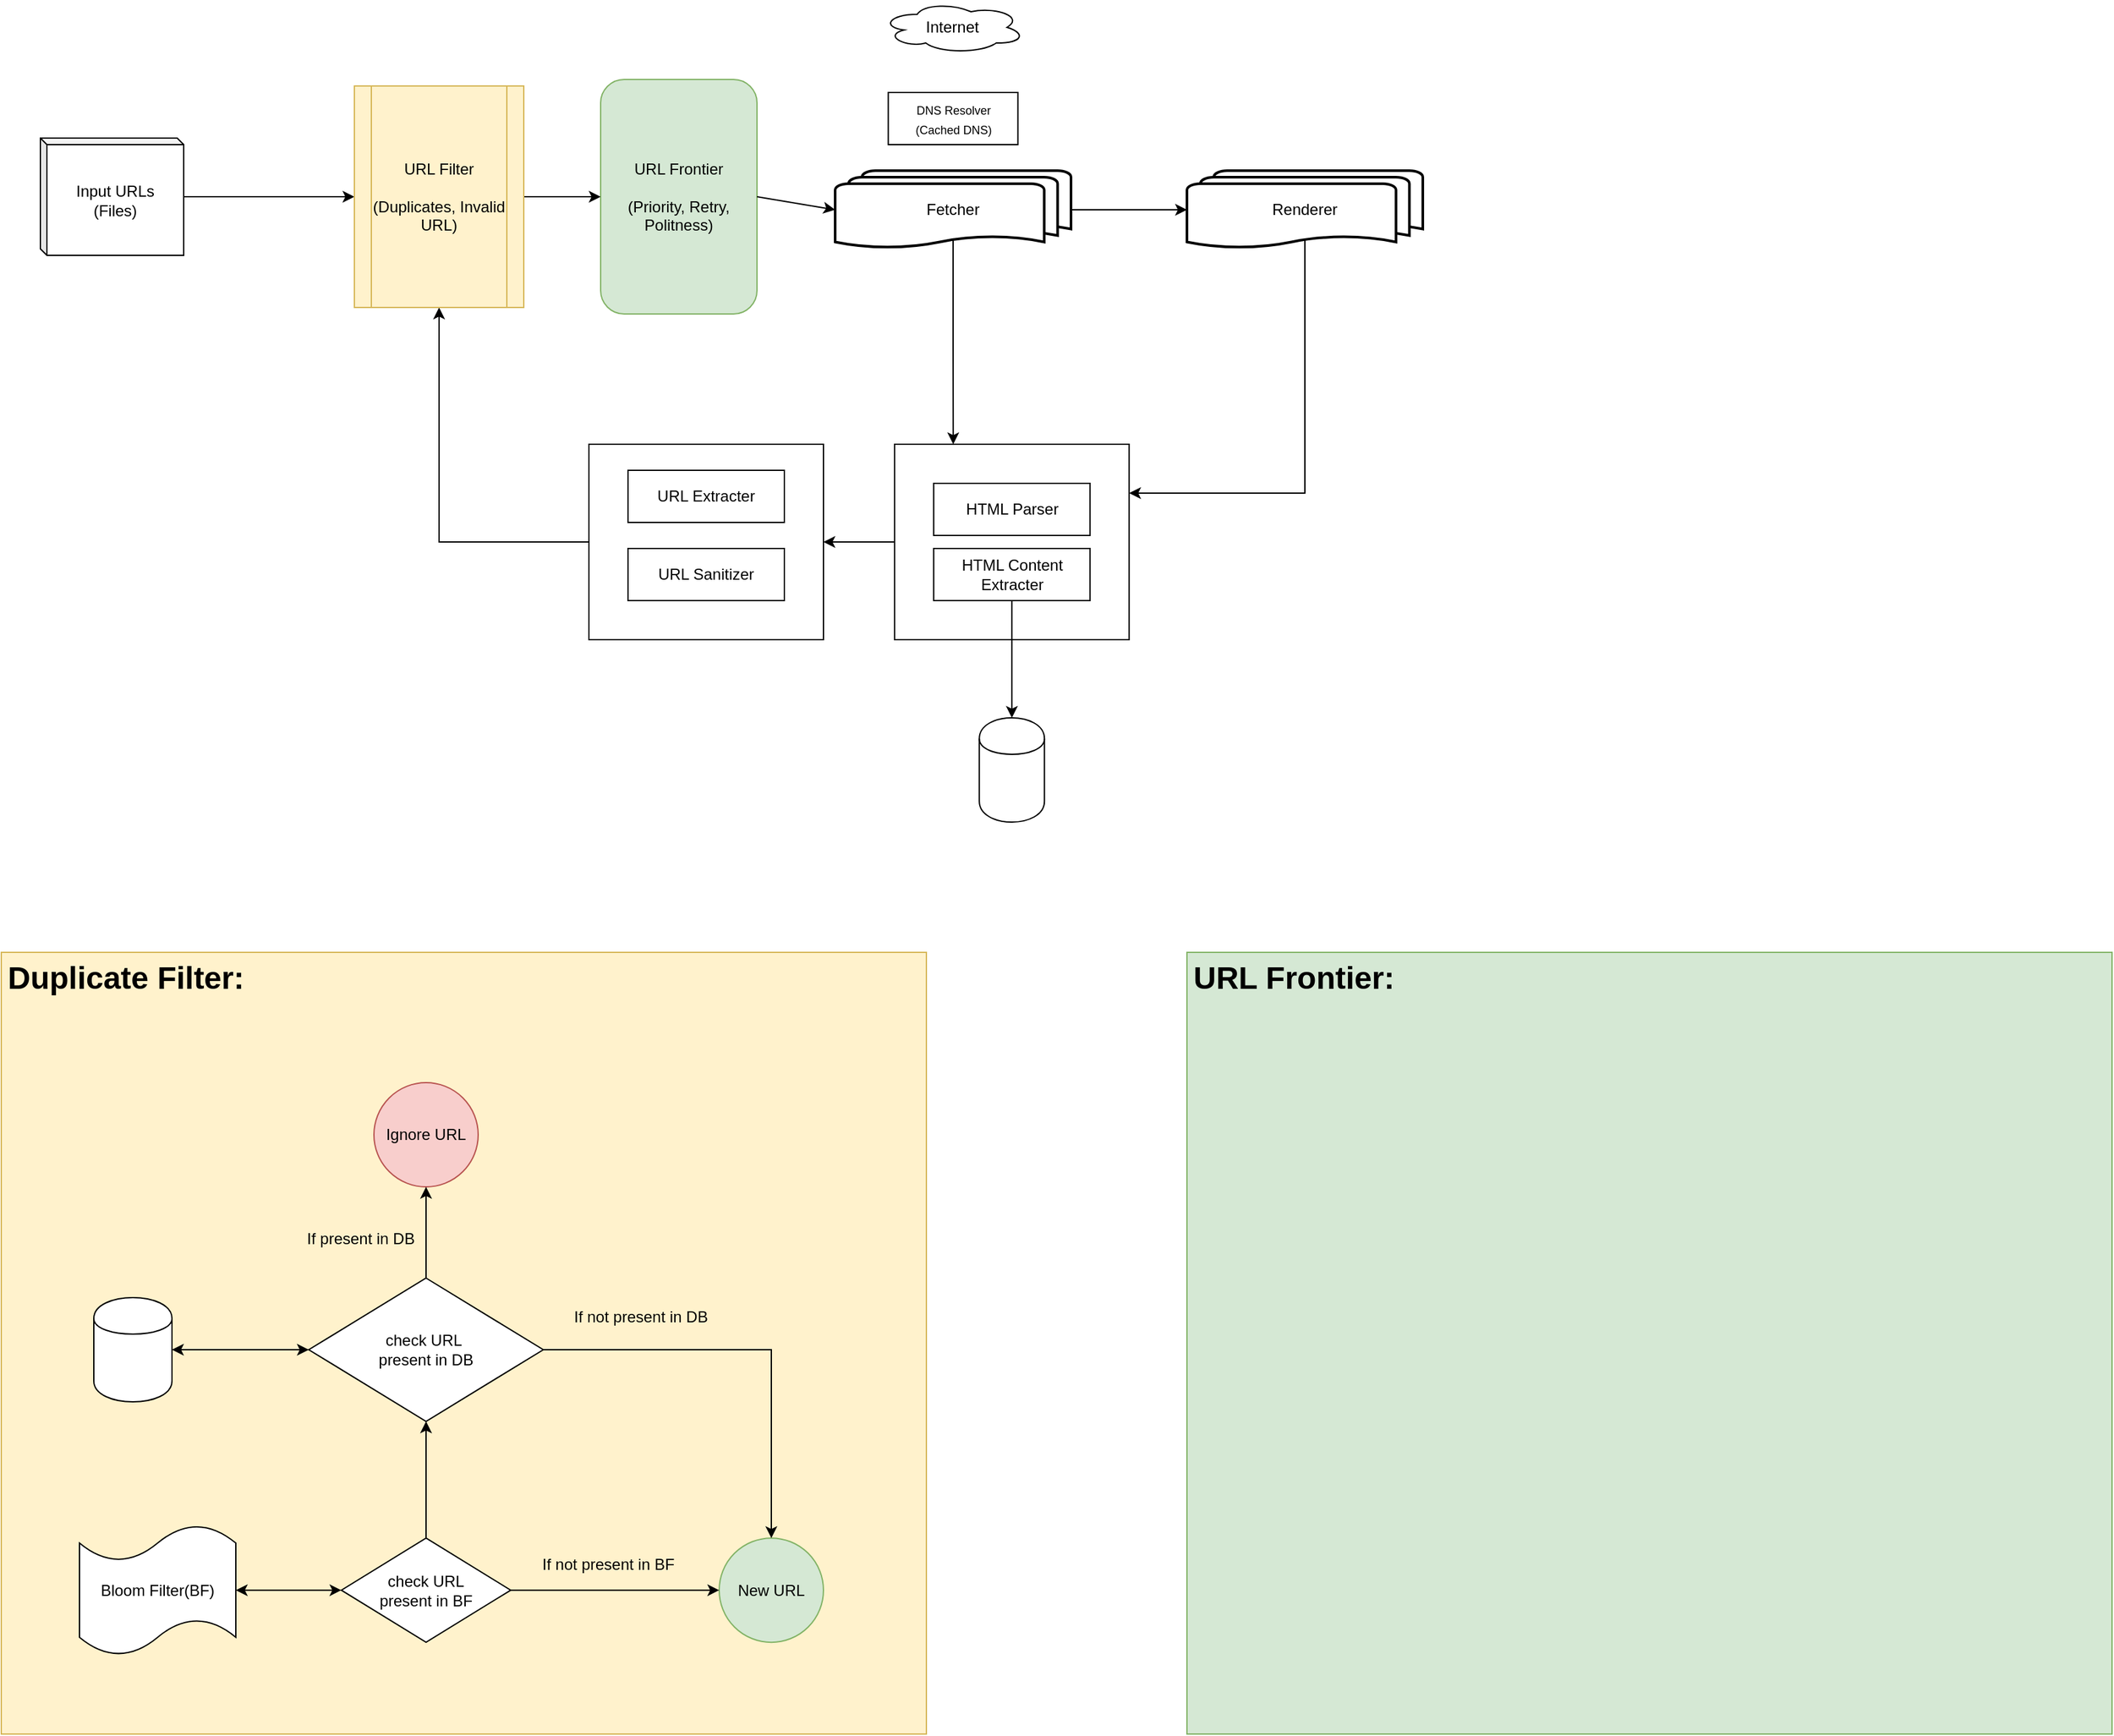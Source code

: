 <mxfile version="12.7.0" type="github">
  <diagram id="C5RBs43oDa-KdzZeNtuy" name="Page-1">
    <mxGraphModel dx="1351" dy="829" grid="1" gridSize="10" guides="1" tooltips="1" connect="1" arrows="1" fold="1" page="1" pageScale="1" pageWidth="900" pageHeight="1600" math="0" shadow="0">
      <root>
        <mxCell id="WIyWlLk6GJQsqaUBKTNV-0"/>
        <mxCell id="WIyWlLk6GJQsqaUBKTNV-1" parent="WIyWlLk6GJQsqaUBKTNV-0"/>
        <mxCell id="g5wBYTICupGd_betvSHc-104" value="&lt;h1&gt;Duplicate Filter:&amp;nbsp;&lt;/h1&gt;" style="text;html=1;strokeColor=#d6b656;fillColor=#fff2cc;spacing=5;spacingTop=-20;whiteSpace=wrap;overflow=hidden;rounded=0;" vertex="1" parent="WIyWlLk6GJQsqaUBKTNV-1">
          <mxGeometry x="40" y="930" width="710" height="600" as="geometry"/>
        </mxCell>
        <mxCell id="g5wBYTICupGd_betvSHc-27" style="edgeStyle=orthogonalEdgeStyle;rounded=0;orthogonalLoop=1;jettySize=auto;html=1;exitX=0;exitY=0.5;exitDx=0;exitDy=0;entryX=0.5;entryY=1;entryDx=0;entryDy=0;" edge="1" parent="WIyWlLk6GJQsqaUBKTNV-1" source="g5wBYTICupGd_betvSHc-19" target="g5wBYTICupGd_betvSHc-16">
          <mxGeometry relative="1" as="geometry"/>
        </mxCell>
        <mxCell id="g5wBYTICupGd_betvSHc-19" value="" style="rounded=0;whiteSpace=wrap;html=1;" vertex="1" parent="WIyWlLk6GJQsqaUBKTNV-1">
          <mxGeometry x="491" y="540" width="180" height="150" as="geometry"/>
        </mxCell>
        <mxCell id="WIyWlLk6GJQsqaUBKTNV-3" value="URL Frontier&lt;br&gt;&lt;br&gt;(Priority, Retry, Politness)" style="rounded=1;whiteSpace=wrap;html=1;fontSize=12;glass=0;strokeWidth=1;shadow=0;fillColor=#d5e8d4;strokeColor=#82b366;" parent="WIyWlLk6GJQsqaUBKTNV-1" vertex="1">
          <mxGeometry x="500" y="260" width="120" height="180" as="geometry"/>
        </mxCell>
        <mxCell id="g5wBYTICupGd_betvSHc-108" style="edgeStyle=orthogonalEdgeStyle;rounded=0;orthogonalLoop=1;jettySize=auto;html=1;exitX=1;exitY=0.5;exitDx=0;exitDy=0;exitPerimeter=0;entryX=0;entryY=0.5;entryDx=0;entryDy=0;entryPerimeter=0;" edge="1" parent="WIyWlLk6GJQsqaUBKTNV-1" source="g5wBYTICupGd_betvSHc-1" target="g5wBYTICupGd_betvSHc-4">
          <mxGeometry relative="1" as="geometry"/>
        </mxCell>
        <mxCell id="g5wBYTICupGd_betvSHc-110" style="edgeStyle=orthogonalEdgeStyle;rounded=0;orthogonalLoop=1;jettySize=auto;html=1;exitX=0.5;exitY=0.88;exitDx=0;exitDy=0;exitPerimeter=0;entryX=0.25;entryY=0;entryDx=0;entryDy=0;" edge="1" parent="WIyWlLk6GJQsqaUBKTNV-1" source="g5wBYTICupGd_betvSHc-1" target="g5wBYTICupGd_betvSHc-7">
          <mxGeometry relative="1" as="geometry"/>
        </mxCell>
        <mxCell id="g5wBYTICupGd_betvSHc-1" value="&lt;span style=&quot;white-space: normal&quot;&gt;Fetcher&lt;/span&gt;" style="strokeWidth=2;html=1;shape=mxgraph.flowchart.multi-document;whiteSpace=wrap;align=center;" vertex="1" parent="WIyWlLk6GJQsqaUBKTNV-1">
          <mxGeometry x="680" y="330" width="181" height="60" as="geometry"/>
        </mxCell>
        <mxCell id="g5wBYTICupGd_betvSHc-3" value="" style="endArrow=classic;html=1;exitX=1;exitY=0.5;exitDx=0;exitDy=0;entryX=0;entryY=0.5;entryDx=0;entryDy=0;entryPerimeter=0;" edge="1" parent="WIyWlLk6GJQsqaUBKTNV-1" source="WIyWlLk6GJQsqaUBKTNV-3" target="g5wBYTICupGd_betvSHc-1">
          <mxGeometry width="50" height="50" relative="1" as="geometry">
            <mxPoint x="701" y="710" as="sourcePoint"/>
            <mxPoint x="751" y="660" as="targetPoint"/>
          </mxGeometry>
        </mxCell>
        <mxCell id="g5wBYTICupGd_betvSHc-109" style="edgeStyle=orthogonalEdgeStyle;rounded=0;orthogonalLoop=1;jettySize=auto;html=1;exitX=0.5;exitY=0.88;exitDx=0;exitDy=0;exitPerimeter=0;entryX=1;entryY=0.25;entryDx=0;entryDy=0;" edge="1" parent="WIyWlLk6GJQsqaUBKTNV-1" source="g5wBYTICupGd_betvSHc-4" target="g5wBYTICupGd_betvSHc-7">
          <mxGeometry relative="1" as="geometry">
            <Array as="points">
              <mxPoint x="1041" y="578"/>
            </Array>
          </mxGeometry>
        </mxCell>
        <mxCell id="g5wBYTICupGd_betvSHc-4" value="&lt;span style=&quot;white-space: normal&quot;&gt;Renderer&lt;/span&gt;" style="strokeWidth=2;html=1;shape=mxgraph.flowchart.multi-document;whiteSpace=wrap;align=center;" vertex="1" parent="WIyWlLk6GJQsqaUBKTNV-1">
          <mxGeometry x="950" y="330" width="181" height="60" as="geometry"/>
        </mxCell>
        <mxCell id="g5wBYTICupGd_betvSHc-5" value="&lt;font style=&quot;font-size: 9px&quot;&gt;DNS Resolver&lt;br&gt;(Cached DNS)&lt;/font&gt;" style="rounded=0;whiteSpace=wrap;html=1;" vertex="1" parent="WIyWlLk6GJQsqaUBKTNV-1">
          <mxGeometry x="720.75" y="270" width="99.5" height="40" as="geometry"/>
        </mxCell>
        <mxCell id="g5wBYTICupGd_betvSHc-6" value="Internet" style="ellipse;shape=cloud;whiteSpace=wrap;html=1;" vertex="1" parent="WIyWlLk6GJQsqaUBKTNV-1">
          <mxGeometry x="715.38" y="200" width="110.25" height="40" as="geometry"/>
        </mxCell>
        <mxCell id="g5wBYTICupGd_betvSHc-32" style="edgeStyle=orthogonalEdgeStyle;rounded=0;orthogonalLoop=1;jettySize=auto;html=1;exitX=0;exitY=0.5;exitDx=0;exitDy=0;entryX=1;entryY=0.5;entryDx=0;entryDy=0;" edge="1" parent="WIyWlLk6GJQsqaUBKTNV-1" source="g5wBYTICupGd_betvSHc-7" target="g5wBYTICupGd_betvSHc-19">
          <mxGeometry relative="1" as="geometry"/>
        </mxCell>
        <mxCell id="g5wBYTICupGd_betvSHc-7" value="" style="rounded=0;whiteSpace=wrap;html=1;" vertex="1" parent="WIyWlLk6GJQsqaUBKTNV-1">
          <mxGeometry x="725.62" y="540" width="180" height="150" as="geometry"/>
        </mxCell>
        <mxCell id="g5wBYTICupGd_betvSHc-8" value="HTML Parser" style="rounded=0;whiteSpace=wrap;html=1;" vertex="1" parent="WIyWlLk6GJQsqaUBKTNV-1">
          <mxGeometry x="755.62" y="570" width="120" height="40" as="geometry"/>
        </mxCell>
        <mxCell id="g5wBYTICupGd_betvSHc-9" value="URL Extracter" style="rounded=0;whiteSpace=wrap;html=1;" vertex="1" parent="WIyWlLk6GJQsqaUBKTNV-1">
          <mxGeometry x="521" y="560" width="120" height="40" as="geometry"/>
        </mxCell>
        <mxCell id="g5wBYTICupGd_betvSHc-30" style="edgeStyle=orthogonalEdgeStyle;rounded=0;orthogonalLoop=1;jettySize=auto;html=1;entryX=0.5;entryY=0;entryDx=0;entryDy=0;" edge="1" parent="WIyWlLk6GJQsqaUBKTNV-1" source="g5wBYTICupGd_betvSHc-10" target="g5wBYTICupGd_betvSHc-29">
          <mxGeometry relative="1" as="geometry"/>
        </mxCell>
        <mxCell id="g5wBYTICupGd_betvSHc-10" value="HTML Content Extracter" style="rounded=0;whiteSpace=wrap;html=1;" vertex="1" parent="WIyWlLk6GJQsqaUBKTNV-1">
          <mxGeometry x="755.62" y="620" width="120" height="40" as="geometry"/>
        </mxCell>
        <mxCell id="g5wBYTICupGd_betvSHc-11" value="URL Sanitizer" style="rounded=0;whiteSpace=wrap;html=1;" vertex="1" parent="WIyWlLk6GJQsqaUBKTNV-1">
          <mxGeometry x="521" y="620" width="120" height="40" as="geometry"/>
        </mxCell>
        <mxCell id="g5wBYTICupGd_betvSHc-42" value="" style="edgeStyle=orthogonalEdgeStyle;rounded=0;orthogonalLoop=1;jettySize=auto;html=1;entryX=0;entryY=0.5;entryDx=0;entryDy=0;" edge="1" parent="WIyWlLk6GJQsqaUBKTNV-1" source="g5wBYTICupGd_betvSHc-14" target="g5wBYTICupGd_betvSHc-16">
          <mxGeometry relative="1" as="geometry">
            <mxPoint x="260" y="350" as="targetPoint"/>
          </mxGeometry>
        </mxCell>
        <mxCell id="g5wBYTICupGd_betvSHc-14" value="Input URLs&lt;br&gt;(Files)" style="shape=cube;whiteSpace=wrap;html=1;boundedLbl=1;backgroundOutline=1;darkOpacity=0.05;darkOpacity2=0.1;size=5;" vertex="1" parent="WIyWlLk6GJQsqaUBKTNV-1">
          <mxGeometry x="70" y="305" width="110" height="90" as="geometry"/>
        </mxCell>
        <mxCell id="g5wBYTICupGd_betvSHc-106" style="edgeStyle=orthogonalEdgeStyle;rounded=0;orthogonalLoop=1;jettySize=auto;html=1;exitX=1;exitY=0.5;exitDx=0;exitDy=0;entryX=0;entryY=0.5;entryDx=0;entryDy=0;" edge="1" parent="WIyWlLk6GJQsqaUBKTNV-1" source="g5wBYTICupGd_betvSHc-16" target="WIyWlLk6GJQsqaUBKTNV-3">
          <mxGeometry relative="1" as="geometry"/>
        </mxCell>
        <mxCell id="g5wBYTICupGd_betvSHc-16" value="URL Filter&lt;br&gt;&lt;br&gt;(Duplicates, Invalid URL)" style="shape=process;whiteSpace=wrap;html=1;backgroundOutline=1;fillColor=#fff2cc;strokeColor=#d6b656;" vertex="1" parent="WIyWlLk6GJQsqaUBKTNV-1">
          <mxGeometry x="311" y="265" width="130" height="170" as="geometry"/>
        </mxCell>
        <mxCell id="g5wBYTICupGd_betvSHc-29" value="" style="shape=cylinder;whiteSpace=wrap;html=1;boundedLbl=1;backgroundOutline=1;" vertex="1" parent="WIyWlLk6GJQsqaUBKTNV-1">
          <mxGeometry x="790.62" y="750" width="50" height="80" as="geometry"/>
        </mxCell>
        <mxCell id="g5wBYTICupGd_betvSHc-103" value="" style="group" vertex="1" connectable="0" parent="WIyWlLk6GJQsqaUBKTNV-1">
          <mxGeometry x="100" y="1030" width="571" height="439.57" as="geometry"/>
        </mxCell>
        <mxCell id="g5wBYTICupGd_betvSHc-49" value="check URL &lt;br&gt;present in BF" style="rhombus;whiteSpace=wrap;html=1;" vertex="1" parent="g5wBYTICupGd_betvSHc-103">
          <mxGeometry x="201" y="349.57" width="130" height="80" as="geometry"/>
        </mxCell>
        <mxCell id="g5wBYTICupGd_betvSHc-102" value="" style="group" vertex="1" connectable="0" parent="g5wBYTICupGd_betvSHc-103">
          <mxGeometry width="571" height="439.57" as="geometry"/>
        </mxCell>
        <mxCell id="g5wBYTICupGd_betvSHc-73" value="New URL" style="ellipse;whiteSpace=wrap;html=1;aspect=fixed;fillColor=#d5e8d4;strokeColor=#82b366;" vertex="1" parent="g5wBYTICupGd_betvSHc-102">
          <mxGeometry x="491" y="349.57" width="80" height="80" as="geometry"/>
        </mxCell>
        <mxCell id="g5wBYTICupGd_betvSHc-101" value="" style="group" vertex="1" connectable="0" parent="g5wBYTICupGd_betvSHc-102">
          <mxGeometry width="491" height="439.57" as="geometry"/>
        </mxCell>
        <mxCell id="g5wBYTICupGd_betvSHc-22" value="" style="shape=cylinder;whiteSpace=wrap;html=1;boundedLbl=1;backgroundOutline=1;" vertex="1" parent="g5wBYTICupGd_betvSHc-101">
          <mxGeometry x="11" y="165" width="60" height="80" as="geometry"/>
        </mxCell>
        <mxCell id="g5wBYTICupGd_betvSHc-36" value="&lt;span style=&quot;white-space: normal&quot;&gt;Bloom Filter(BF)&lt;/span&gt;" style="shape=tape;whiteSpace=wrap;html=1;size=0.277;" vertex="1" parent="g5wBYTICupGd_betvSHc-101">
          <mxGeometry y="339.57" width="120" height="100" as="geometry"/>
        </mxCell>
        <mxCell id="g5wBYTICupGd_betvSHc-48" value="check URL&amp;nbsp;&lt;br&gt;present in DB&lt;span style=&quot;white-space: normal&quot;&gt;&lt;br&gt;&lt;/span&gt;" style="rhombus;whiteSpace=wrap;html=1;" vertex="1" parent="g5wBYTICupGd_betvSHc-101">
          <mxGeometry x="176" y="150" width="180" height="110" as="geometry"/>
        </mxCell>
        <mxCell id="g5wBYTICupGd_betvSHc-69" value="If not present in BF" style="text;html=1;strokeColor=none;fillColor=none;align=center;verticalAlign=middle;whiteSpace=wrap;rounded=0;" vertex="1" parent="g5wBYTICupGd_betvSHc-101">
          <mxGeometry x="341" y="360" width="130" height="20" as="geometry"/>
        </mxCell>
        <mxCell id="g5wBYTICupGd_betvSHc-72" value="If not present in DB" style="text;html=1;strokeColor=none;fillColor=none;align=center;verticalAlign=middle;whiteSpace=wrap;rounded=0;" vertex="1" parent="g5wBYTICupGd_betvSHc-101">
          <mxGeometry x="371" y="170" width="120" height="20" as="geometry"/>
        </mxCell>
        <mxCell id="g5wBYTICupGd_betvSHc-77" value="If present in DB" style="text;html=1;strokeColor=none;fillColor=none;align=center;verticalAlign=middle;whiteSpace=wrap;rounded=0;" vertex="1" parent="g5wBYTICupGd_betvSHc-101">
          <mxGeometry x="171" y="110" width="90" height="20" as="geometry"/>
        </mxCell>
        <mxCell id="g5wBYTICupGd_betvSHc-78" value="Ignore URL" style="ellipse;whiteSpace=wrap;html=1;aspect=fixed;fillColor=#f8cecc;strokeColor=#b85450;" vertex="1" parent="g5wBYTICupGd_betvSHc-101">
          <mxGeometry x="226" width="80" height="80" as="geometry"/>
        </mxCell>
        <mxCell id="g5wBYTICupGd_betvSHc-80" style="edgeStyle=orthogonalEdgeStyle;rounded=0;orthogonalLoop=1;jettySize=auto;html=1;exitX=0.5;exitY=0;exitDx=0;exitDy=0;entryX=0.5;entryY=1;entryDx=0;entryDy=0;" edge="1" parent="g5wBYTICupGd_betvSHc-101" source="g5wBYTICupGd_betvSHc-48" target="g5wBYTICupGd_betvSHc-78">
          <mxGeometry relative="1" as="geometry"/>
        </mxCell>
        <mxCell id="g5wBYTICupGd_betvSHc-84" value="" style="endArrow=classic;startArrow=classic;html=1;entryX=0;entryY=0.5;entryDx=0;entryDy=0;exitX=1;exitY=0.5;exitDx=0;exitDy=0;" edge="1" parent="g5wBYTICupGd_betvSHc-101" source="g5wBYTICupGd_betvSHc-22" target="g5wBYTICupGd_betvSHc-48">
          <mxGeometry width="50" height="50" relative="1" as="geometry">
            <mxPoint x="90" y="204" as="sourcePoint"/>
            <mxPoint x="161" y="204" as="targetPoint"/>
          </mxGeometry>
        </mxCell>
        <mxCell id="g5wBYTICupGd_betvSHc-83" style="edgeStyle=orthogonalEdgeStyle;rounded=0;orthogonalLoop=1;jettySize=auto;html=1;exitX=1;exitY=0.5;exitDx=0;exitDy=0;" edge="1" parent="g5wBYTICupGd_betvSHc-102" source="g5wBYTICupGd_betvSHc-48" target="g5wBYTICupGd_betvSHc-73">
          <mxGeometry relative="1" as="geometry"/>
        </mxCell>
        <mxCell id="g5wBYTICupGd_betvSHc-65" style="edgeStyle=orthogonalEdgeStyle;rounded=0;orthogonalLoop=1;jettySize=auto;html=1;exitX=1;exitY=0.5;exitDx=0;exitDy=0;entryX=0;entryY=0.5;entryDx=0;entryDy=0;" edge="1" parent="g5wBYTICupGd_betvSHc-103" source="g5wBYTICupGd_betvSHc-49" target="g5wBYTICupGd_betvSHc-73">
          <mxGeometry relative="1" as="geometry"/>
        </mxCell>
        <mxCell id="g5wBYTICupGd_betvSHc-67" value="" style="endArrow=classic;startArrow=classic;html=1;exitX=1;exitY=0.5;exitDx=0;exitDy=0;exitPerimeter=0;entryX=0;entryY=0.5;entryDx=0;entryDy=0;" edge="1" parent="g5wBYTICupGd_betvSHc-103" source="g5wBYTICupGd_betvSHc-36" target="g5wBYTICupGd_betvSHc-49">
          <mxGeometry width="50" height="50" relative="1" as="geometry">
            <mxPoint x="261" y="470" as="sourcePoint"/>
            <mxPoint x="311" y="420" as="targetPoint"/>
          </mxGeometry>
        </mxCell>
        <mxCell id="g5wBYTICupGd_betvSHc-75" style="edgeStyle=orthogonalEdgeStyle;rounded=0;orthogonalLoop=1;jettySize=auto;html=1;exitX=0.5;exitY=0;exitDx=0;exitDy=0;entryX=0.5;entryY=1;entryDx=0;entryDy=0;" edge="1" parent="g5wBYTICupGd_betvSHc-103" source="g5wBYTICupGd_betvSHc-49" target="g5wBYTICupGd_betvSHc-48">
          <mxGeometry relative="1" as="geometry"/>
        </mxCell>
        <mxCell id="g5wBYTICupGd_betvSHc-112" value="&lt;h1&gt;URL Frontier:&lt;/h1&gt;" style="text;html=1;strokeColor=#82b366;fillColor=#d5e8d4;spacing=5;spacingTop=-20;whiteSpace=wrap;overflow=hidden;rounded=0;" vertex="1" parent="WIyWlLk6GJQsqaUBKTNV-1">
          <mxGeometry x="950" y="930" width="710" height="600" as="geometry"/>
        </mxCell>
      </root>
    </mxGraphModel>
  </diagram>
</mxfile>
